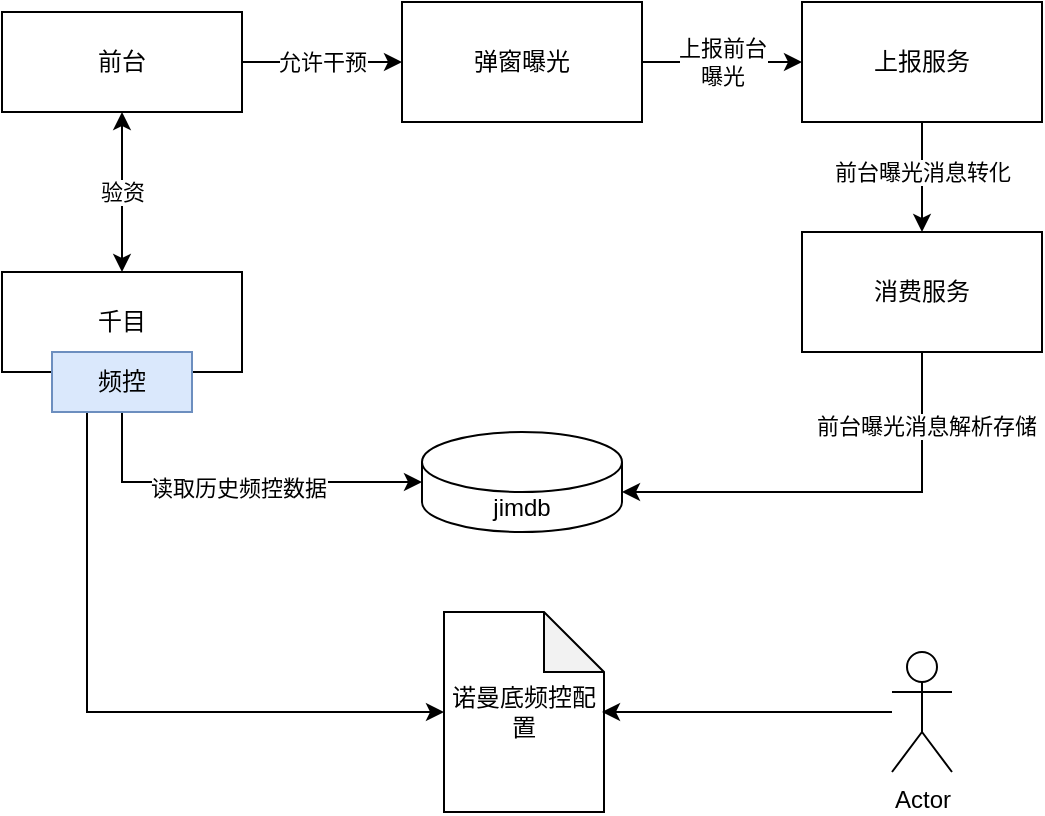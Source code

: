<mxfile version="20.7.4" type="github">
  <diagram id="jZ5jd8dbi2dYX-Txdn_M" name="第 1 页">
    <mxGraphModel dx="1248" dy="792" grid="1" gridSize="10" guides="1" tooltips="1" connect="1" arrows="1" fold="1" page="1" pageScale="1" pageWidth="827" pageHeight="1169" math="0" shadow="0">
      <root>
        <mxCell id="0" />
        <mxCell id="1" parent="0" />
        <mxCell id="N4EmXFboC65G07N66ozC-3" style="edgeStyle=orthogonalEdgeStyle;rounded=0;orthogonalLoop=1;jettySize=auto;html=1;entryX=0.5;entryY=0;entryDx=0;entryDy=0;startArrow=classic;startFill=1;" edge="1" parent="1" source="N4EmXFboC65G07N66ozC-1" target="N4EmXFboC65G07N66ozC-4">
          <mxGeometry relative="1" as="geometry">
            <mxPoint x="200" y="260" as="targetPoint" />
          </mxGeometry>
        </mxCell>
        <mxCell id="N4EmXFboC65G07N66ozC-33" value="验资" style="edgeLabel;html=1;align=center;verticalAlign=middle;resizable=0;points=[];" vertex="1" connectable="0" parent="N4EmXFboC65G07N66ozC-3">
          <mxGeometry x="-0.175" y="2" relative="1" as="geometry">
            <mxPoint x="-2" y="7" as="offset" />
          </mxGeometry>
        </mxCell>
        <mxCell id="N4EmXFboC65G07N66ozC-5" style="edgeStyle=orthogonalEdgeStyle;rounded=0;orthogonalLoop=1;jettySize=auto;html=1;entryX=0;entryY=0.5;entryDx=0;entryDy=0;" edge="1" parent="1" source="N4EmXFboC65G07N66ozC-1">
          <mxGeometry relative="1" as="geometry">
            <mxPoint x="340" y="185" as="targetPoint" />
          </mxGeometry>
        </mxCell>
        <mxCell id="N4EmXFboC65G07N66ozC-32" value="允许干预" style="edgeLabel;html=1;align=center;verticalAlign=middle;resizable=0;points=[];" vertex="1" connectable="0" parent="N4EmXFboC65G07N66ozC-5">
          <mxGeometry x="-0.325" y="1" relative="1" as="geometry">
            <mxPoint x="13" y="1" as="offset" />
          </mxGeometry>
        </mxCell>
        <mxCell id="N4EmXFboC65G07N66ozC-1" value="前台" style="rounded=0;whiteSpace=wrap;html=1;" vertex="1" parent="1">
          <mxGeometry x="140" y="160" width="120" height="50" as="geometry" />
        </mxCell>
        <mxCell id="N4EmXFboC65G07N66ozC-4" value="千目" style="rounded=0;whiteSpace=wrap;html=1;" vertex="1" parent="1">
          <mxGeometry x="140" y="290" width="120" height="50" as="geometry" />
        </mxCell>
        <mxCell id="N4EmXFboC65G07N66ozC-9" style="edgeStyle=orthogonalEdgeStyle;rounded=0;orthogonalLoop=1;jettySize=auto;html=1;entryX=0;entryY=0.5;entryDx=0;entryDy=0;entryPerimeter=0;exitX=0.5;exitY=1;exitDx=0;exitDy=0;" edge="1" parent="1" source="N4EmXFboC65G07N66ozC-8" target="N4EmXFboC65G07N66ozC-10">
          <mxGeometry relative="1" as="geometry">
            <mxPoint x="320" y="345" as="targetPoint" />
          </mxGeometry>
        </mxCell>
        <mxCell id="N4EmXFboC65G07N66ozC-11" value="读取历史频控数据" style="edgeLabel;html=1;align=center;verticalAlign=middle;resizable=0;points=[];" vertex="1" connectable="0" parent="N4EmXFboC65G07N66ozC-9">
          <mxGeometry x="0.005" y="-3" relative="1" as="geometry">
            <mxPoint as="offset" />
          </mxGeometry>
        </mxCell>
        <mxCell id="N4EmXFboC65G07N66ozC-23" style="edgeStyle=orthogonalEdgeStyle;rounded=0;orthogonalLoop=1;jettySize=auto;html=1;entryX=0;entryY=0.5;entryDx=0;entryDy=0;entryPerimeter=0;startArrow=none;startFill=0;exitX=0.25;exitY=1;exitDx=0;exitDy=0;" edge="1" parent="1" source="N4EmXFboC65G07N66ozC-8" target="N4EmXFboC65G07N66ozC-22">
          <mxGeometry relative="1" as="geometry" />
        </mxCell>
        <mxCell id="N4EmXFboC65G07N66ozC-8" value="频控" style="rounded=0;whiteSpace=wrap;html=1;fillColor=#dae8fc;strokeColor=#6c8ebf;" vertex="1" parent="1">
          <mxGeometry x="165" y="330" width="70" height="30" as="geometry" />
        </mxCell>
        <mxCell id="N4EmXFboC65G07N66ozC-10" value="jimdb" style="shape=cylinder3;whiteSpace=wrap;html=1;boundedLbl=1;backgroundOutline=1;size=15;" vertex="1" parent="1">
          <mxGeometry x="350" y="370" width="100" height="50" as="geometry" />
        </mxCell>
        <mxCell id="N4EmXFboC65G07N66ozC-15" style="edgeStyle=orthogonalEdgeStyle;rounded=0;orthogonalLoop=1;jettySize=auto;html=1;startArrow=none;startFill=0;" edge="1" parent="1" source="N4EmXFboC65G07N66ozC-12">
          <mxGeometry relative="1" as="geometry">
            <mxPoint x="600" y="270" as="targetPoint" />
          </mxGeometry>
        </mxCell>
        <mxCell id="N4EmXFboC65G07N66ozC-30" value="前台曝光消息转化" style="edgeLabel;html=1;align=center;verticalAlign=middle;resizable=0;points=[];" vertex="1" connectable="0" parent="N4EmXFboC65G07N66ozC-15">
          <mxGeometry x="-0.491" y="-1" relative="1" as="geometry">
            <mxPoint x="1" y="11" as="offset" />
          </mxGeometry>
        </mxCell>
        <mxCell id="N4EmXFboC65G07N66ozC-12" value="上报服务" style="rounded=0;whiteSpace=wrap;html=1;" vertex="1" parent="1">
          <mxGeometry x="540" y="155" width="120" height="60" as="geometry" />
        </mxCell>
        <mxCell id="N4EmXFboC65G07N66ozC-14" style="edgeStyle=orthogonalEdgeStyle;rounded=0;orthogonalLoop=1;jettySize=auto;html=1;entryX=0;entryY=0.5;entryDx=0;entryDy=0;startArrow=none;startFill=0;" edge="1" parent="1" source="N4EmXFboC65G07N66ozC-13" target="N4EmXFboC65G07N66ozC-12">
          <mxGeometry relative="1" as="geometry" />
        </mxCell>
        <mxCell id="N4EmXFboC65G07N66ozC-29" value="上报前台&lt;br&gt;曝光" style="edgeLabel;html=1;align=center;verticalAlign=middle;resizable=0;points=[];" vertex="1" connectable="0" parent="N4EmXFboC65G07N66ozC-14">
          <mxGeometry x="0.1" y="3" relative="1" as="geometry">
            <mxPoint x="-4" y="3" as="offset" />
          </mxGeometry>
        </mxCell>
        <mxCell id="N4EmXFboC65G07N66ozC-13" value="弹窗曝光" style="rounded=0;whiteSpace=wrap;html=1;" vertex="1" parent="1">
          <mxGeometry x="340" y="155" width="120" height="60" as="geometry" />
        </mxCell>
        <mxCell id="N4EmXFboC65G07N66ozC-17" style="edgeStyle=orthogonalEdgeStyle;rounded=0;orthogonalLoop=1;jettySize=auto;html=1;entryX=1;entryY=0;entryDx=0;entryDy=30;entryPerimeter=0;startArrow=none;startFill=0;exitX=0.5;exitY=1;exitDx=0;exitDy=0;" edge="1" parent="1" source="N4EmXFboC65G07N66ozC-16" target="N4EmXFboC65G07N66ozC-10">
          <mxGeometry relative="1" as="geometry" />
        </mxCell>
        <mxCell id="N4EmXFboC65G07N66ozC-31" value="前台曝光消息解析存储" style="edgeLabel;html=1;align=center;verticalAlign=middle;resizable=0;points=[];" vertex="1" connectable="0" parent="N4EmXFboC65G07N66ozC-17">
          <mxGeometry x="-0.664" y="2" relative="1" as="geometry">
            <mxPoint as="offset" />
          </mxGeometry>
        </mxCell>
        <mxCell id="N4EmXFboC65G07N66ozC-16" value="消费服务" style="rounded=0;whiteSpace=wrap;html=1;" vertex="1" parent="1">
          <mxGeometry x="540" y="270" width="120" height="60" as="geometry" />
        </mxCell>
        <mxCell id="N4EmXFboC65G07N66ozC-22" value="诺曼底频控配置" style="shape=note;whiteSpace=wrap;html=1;backgroundOutline=1;darkOpacity=0.05;" vertex="1" parent="1">
          <mxGeometry x="361" y="460" width="80" height="100" as="geometry" />
        </mxCell>
        <mxCell id="N4EmXFboC65G07N66ozC-28" style="edgeStyle=orthogonalEdgeStyle;rounded=0;orthogonalLoop=1;jettySize=auto;html=1;startArrow=none;startFill=0;" edge="1" parent="1" source="N4EmXFboC65G07N66ozC-24">
          <mxGeometry relative="1" as="geometry">
            <mxPoint x="440" y="510" as="targetPoint" />
          </mxGeometry>
        </mxCell>
        <mxCell id="N4EmXFboC65G07N66ozC-24" value="Actor" style="shape=umlActor;verticalLabelPosition=bottom;verticalAlign=top;html=1;outlineConnect=0;" vertex="1" parent="1">
          <mxGeometry x="585" y="480" width="30" height="60" as="geometry" />
        </mxCell>
      </root>
    </mxGraphModel>
  </diagram>
</mxfile>
